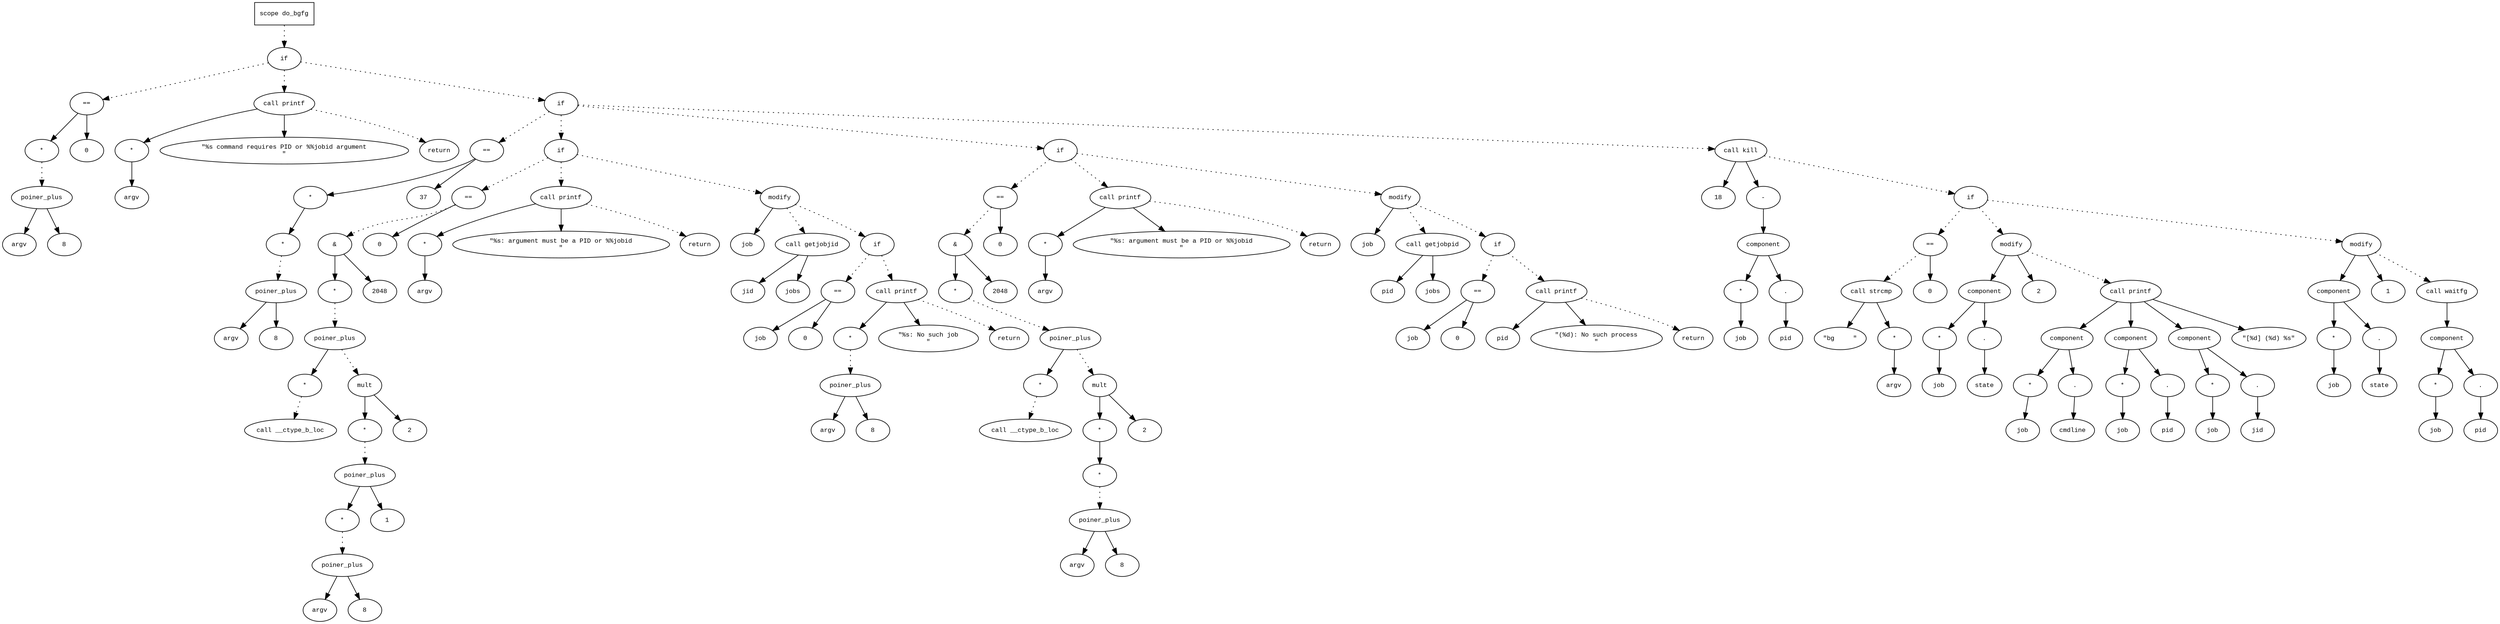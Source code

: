 digraph AST {
  graph [fontname="Times New Roman",fontsize=10];
  node  [fontname="Courier New",fontsize=10];
  edge  [fontname="Times New Roman",fontsize=10];

  node1 [label="scope do_bgfg",shape=box];
  node2 [label="if",shape=ellipse];
  node1 -> node2 [style=dotted];
  node3 [label="==",shape=ellipse];
  node4 [label="*",shape=ellipse];
  node5 [label="poiner_plus",shape=ellipse];
  node6 [label="argv",shape=ellipse];
  node5 -> node6;
  node7 [label="8",shape=ellipse];
  node5 -> node7;
  node4 -> node5 [style=dotted];
  node3 -> node4;
  node8 [label="0",shape=ellipse];
  node3 -> node8;
  node2 -> node3 [style=dotted];
  node9 [label="call printf",shape=ellipse];
  node10 [label="*",shape=ellipse];
  node11 [label="argv",shape=ellipse];
  node10 -> node11;
  node9 -> node10;
  node12 [label="\"%s command requires PID or %%jobid argument
\"",shape=ellipse];
  node9 -> node12;
  node2 -> node9 [style=dotted];
  node13 [label="return",shape=ellipse];
  node9 -> node13 [style=dotted];
  node14 [label="if",shape=ellipse];
  node2 -> node14 [style=dotted];
  node15 [label="==",shape=ellipse];
  node16 [label="*",shape=ellipse];
  node17 [label="*",shape=ellipse];
  node18 [label="poiner_plus",shape=ellipse];
  node19 [label="argv",shape=ellipse];
  node18 -> node19;
  node20 [label="8",shape=ellipse];
  node18 -> node20;
  node17 -> node18 [style=dotted];
  node16 -> node17;
  node15 -> node16;
  node21 [label="37",shape=ellipse];
  node15 -> node21;
  node14 -> node15 [style=dotted];
  node22 [label="if",shape=ellipse];
  node14 -> node22 [style=dotted];
  node23 [label="==",shape=ellipse];
  node24 [label="&",shape=ellipse];
  node25 [label="*",shape=ellipse];
  node26 [label="poiner_plus",shape=ellipse];
  node27 [label="*",shape=ellipse];
  node28 [label="call __ctype_b_loc",shape=ellipse];
  node27 -> node28 [style=dotted];
  node26 -> node27;
  node29 [label="mult",shape=ellipse];
  node30 [label="*",shape=ellipse];
  node31 [label="poiner_plus",shape=ellipse];
  node32 [label="*",shape=ellipse];
  node33 [label="poiner_plus",shape=ellipse];
  node34 [label="argv",shape=ellipse];
  node33 -> node34;
  node35 [label="8",shape=ellipse];
  node33 -> node35;
  node32 -> node33 [style=dotted];
  node31 -> node32;
  node36 [label="1",shape=ellipse];
  node31 -> node36;
  node30 -> node31 [style=dotted];
  node29 -> node30;
  node37 [label="2",shape=ellipse];
  node29 -> node37;
  node26 -> node29 [style=dotted];
  node25 -> node26 [style=dotted];
  node24 -> node25;
  node38 [label="2048",shape=ellipse];
  node24 -> node38;
  node23 -> node24 [style=dotted];
  node39 [label="0",shape=ellipse];
  node23 -> node39;
  node22 -> node23 [style=dotted];
  node40 [label="call printf",shape=ellipse];
  node41 [label="*",shape=ellipse];
  node42 [label="argv",shape=ellipse];
  node41 -> node42;
  node40 -> node41;
  node43 [label="\"%s: argument must be a PID or %%jobid
\"",shape=ellipse];
  node40 -> node43;
  node22 -> node40 [style=dotted];
  node44 [label="return",shape=ellipse];
  node40 -> node44 [style=dotted];
  node45 [label="modify",shape=ellipse];
  node46 [label="job",shape=ellipse];
  node45 -> node46;
  node47 [label="call getjobjid",shape=ellipse];
  node48 [label="jid",shape=ellipse];
  node47 -> node48;
  node49 [label="jobs",shape=ellipse];
  node47 -> node49;
  node45 -> node47 [style=dotted];
  node22 -> node45 [style=dotted];
  node50 [label="if",shape=ellipse];
  node45 -> node50 [style=dotted];
  node51 [label="==",shape=ellipse];
  node52 [label="job",shape=ellipse];
  node51 -> node52;
  node53 [label="0",shape=ellipse];
  node51 -> node53;
  node50 -> node51 [style=dotted];
  node54 [label="call printf",shape=ellipse];
  node55 [label="*",shape=ellipse];
  node56 [label="poiner_plus",shape=ellipse];
  node57 [label="argv",shape=ellipse];
  node56 -> node57;
  node58 [label="8",shape=ellipse];
  node56 -> node58;
  node55 -> node56 [style=dotted];
  node54 -> node55;
  node59 [label="\"%s: No such job
\"",shape=ellipse];
  node54 -> node59;
  node50 -> node54 [style=dotted];
  node60 [label="return",shape=ellipse];
  node54 -> node60 [style=dotted];
  node61 [label="if",shape=ellipse];
  node14 -> node61 [style=dotted];
  node62 [label="==",shape=ellipse];
  node63 [label="&",shape=ellipse];
  node64 [label="*",shape=ellipse];
  node65 [label="poiner_plus",shape=ellipse];
  node66 [label="*",shape=ellipse];
  node67 [label="call __ctype_b_loc",shape=ellipse];
  node66 -> node67 [style=dotted];
  node65 -> node66;
  node68 [label="mult",shape=ellipse];
  node69 [label="*",shape=ellipse];
  node70 [label="*",shape=ellipse];
  node71 [label="poiner_plus",shape=ellipse];
  node72 [label="argv",shape=ellipse];
  node71 -> node72;
  node73 [label="8",shape=ellipse];
  node71 -> node73;
  node70 -> node71 [style=dotted];
  node69 -> node70;
  node68 -> node69;
  node74 [label="2",shape=ellipse];
  node68 -> node74;
  node65 -> node68 [style=dotted];
  node64 -> node65 [style=dotted];
  node63 -> node64;
  node75 [label="2048",shape=ellipse];
  node63 -> node75;
  node62 -> node63 [style=dotted];
  node76 [label="0",shape=ellipse];
  node62 -> node76;
  node61 -> node62 [style=dotted];
  node77 [label="call printf",shape=ellipse];
  node78 [label="*",shape=ellipse];
  node79 [label="argv",shape=ellipse];
  node78 -> node79;
  node77 -> node78;
  node80 [label="\"%s: argument must be a PID or %%jobid
\"",shape=ellipse];
  node77 -> node80;
  node61 -> node77 [style=dotted];
  node81 [label="return",shape=ellipse];
  node77 -> node81 [style=dotted];
  node82 [label="modify",shape=ellipse];
  node83 [label="job",shape=ellipse];
  node82 -> node83;
  node84 [label="call getjobpid",shape=ellipse];
  node85 [label="pid",shape=ellipse];
  node84 -> node85;
  node86 [label="jobs",shape=ellipse];
  node84 -> node86;
  node82 -> node84 [style=dotted];
  node61 -> node82 [style=dotted];
  node87 [label="if",shape=ellipse];
  node82 -> node87 [style=dotted];
  node88 [label="==",shape=ellipse];
  node89 [label="job",shape=ellipse];
  node88 -> node89;
  node90 [label="0",shape=ellipse];
  node88 -> node90;
  node87 -> node88 [style=dotted];
  node91 [label="call printf",shape=ellipse];
  node92 [label="pid",shape=ellipse];
  node91 -> node92;
  node93 [label="\"(%d): No such process
\"",shape=ellipse];
  node91 -> node93;
  node87 -> node91 [style=dotted];
  node94 [label="return",shape=ellipse];
  node91 -> node94 [style=dotted];
  node95 [label="call kill",shape=ellipse];
  node96 [label="18",shape=ellipse];
  node95 -> node96;
  node97 [label="-",shape=ellipse];
  node98 [label="component",shape=ellipse];
  node97 -> node98;
  node99 [label="*",shape=ellipse];
  node100 [label="job",shape=ellipse];
  node99 -> node100;
  node98 -> node99;
  node101 [label=".",shape=ellipse];
  node98 -> node101;
  node102 [label="pid",shape=ellipse];
  node101 -> node102;
  node95 -> node97;
  node14 -> node95 [style=dotted];
  node103 [label="if",shape=ellipse];
  node95 -> node103 [style=dotted];
  node104 [label="==",shape=ellipse];
  node105 [label="call strcmp",shape=ellipse];
  node106 [label="\"bg     \"",shape=ellipse];
  node105 -> node106;
  node107 [label="*",shape=ellipse];
  node108 [label="argv",shape=ellipse];
  node107 -> node108;
  node105 -> node107;
  node104 -> node105 [style=dotted];
  node109 [label="0",shape=ellipse];
  node104 -> node109;
  node103 -> node104 [style=dotted];
  node110 [label="modify",shape=ellipse];
  node111 [label="component",shape=ellipse];
  node110 -> node111;
  node112 [label="*",shape=ellipse];
  node113 [label="job",shape=ellipse];
  node112 -> node113;
  node111 -> node112;
  node114 [label=".",shape=ellipse];
  node111 -> node114;
  node115 [label="state",shape=ellipse];
  node114 -> node115;
  node116 [label="2",shape=ellipse];
  node110 -> node116;
  node103 -> node110 [style=dotted];
  node117 [label="call printf",shape=ellipse];
  node118 [label="component",shape=ellipse];
  node117 -> node118;
  node119 [label="*",shape=ellipse];
  node120 [label="job",shape=ellipse];
  node119 -> node120;
  node118 -> node119;
  node121 [label=".",shape=ellipse];
  node118 -> node121;
  node122 [label="cmdline",shape=ellipse];
  node121 -> node122;
  node123 [label="component",shape=ellipse];
  node117 -> node123;
  node124 [label="*",shape=ellipse];
  node125 [label="job",shape=ellipse];
  node124 -> node125;
  node123 -> node124;
  node126 [label=".",shape=ellipse];
  node123 -> node126;
  node127 [label="pid",shape=ellipse];
  node126 -> node127;
  node128 [label="component",shape=ellipse];
  node117 -> node128;
  node129 [label="*",shape=ellipse];
  node130 [label="job",shape=ellipse];
  node129 -> node130;
  node128 -> node129;
  node131 [label=".",shape=ellipse];
  node128 -> node131;
  node132 [label="jid",shape=ellipse];
  node131 -> node132;
  node133 [label="\"[%d] (%d) %s\"",shape=ellipse];
  node117 -> node133;
  node110 -> node117 [style=dotted];
  node134 [label="modify",shape=ellipse];
  node135 [label="component",shape=ellipse];
  node134 -> node135;
  node136 [label="*",shape=ellipse];
  node137 [label="job",shape=ellipse];
  node136 -> node137;
  node135 -> node136;
  node138 [label=".",shape=ellipse];
  node135 -> node138;
  node139 [label="state",shape=ellipse];
  node138 -> node139;
  node140 [label="1",shape=ellipse];
  node134 -> node140;
  node103 -> node134 [style=dotted];
  node141 [label="call waitfg",shape=ellipse];
  node142 [label="component",shape=ellipse];
  node141 -> node142;
  node143 [label="*",shape=ellipse];
  node144 [label="job",shape=ellipse];
  node143 -> node144;
  node142 -> node143;
  node145 [label=".",shape=ellipse];
  node142 -> node145;
  node146 [label="pid",shape=ellipse];
  node145 -> node146;
  node134 -> node141 [style=dotted];
} 